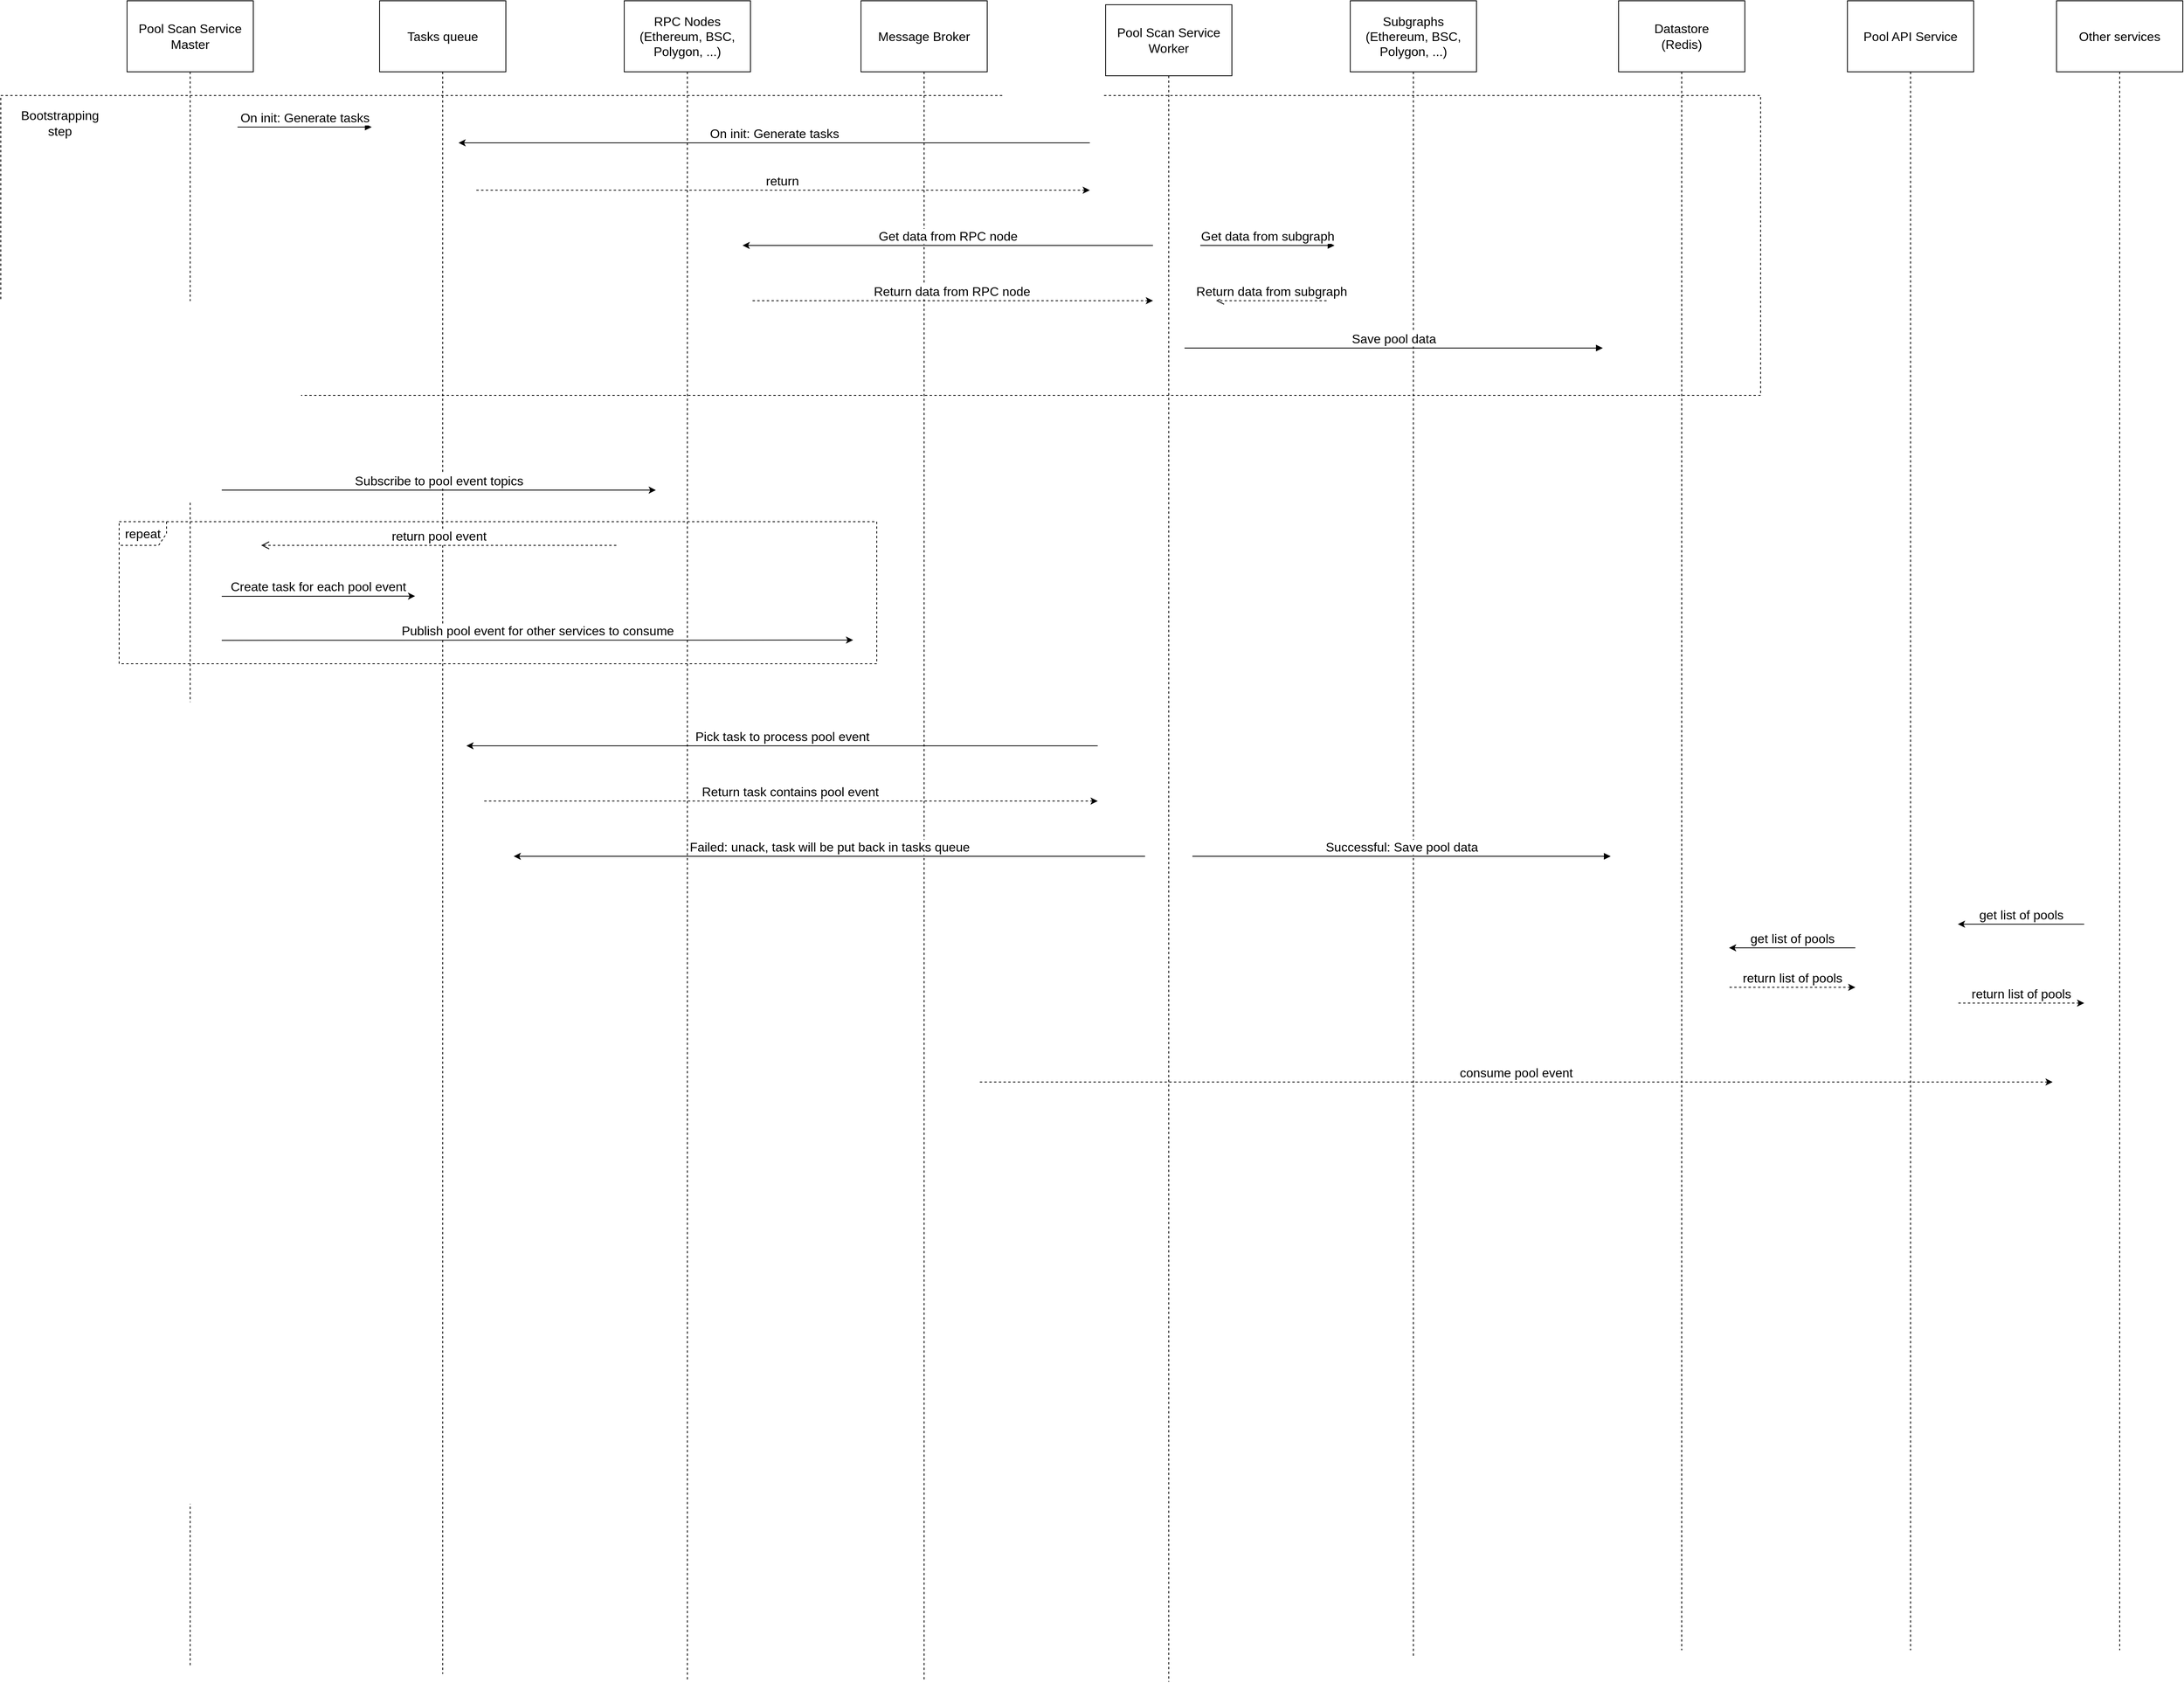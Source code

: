 <mxfile version="18.0.3" type="github">
  <diagram id="vYhIYeuhMKYq1YM2tLH0" name="Page-1">
    <mxGraphModel dx="1652" dy="971" grid="1" gridSize="10" guides="1" tooltips="1" connect="1" arrows="1" fold="1" page="1" pageScale="1" pageWidth="850" pageHeight="1100" math="0" shadow="0">
      <root>
        <mxCell id="0" />
        <mxCell id="1" parent="0" />
        <mxCell id="duJFYo-hXxuzxmT1SDnn-42" value="repeat" style="shape=umlFrame;whiteSpace=wrap;html=1;dashed=1;fontSize=16;fillOpacity=50;" vertex="1" parent="1">
          <mxGeometry x="190" y="730" width="960" height="180" as="geometry" />
        </mxCell>
        <mxCell id="duJFYo-hXxuzxmT1SDnn-35" value="" style="rounded=0;whiteSpace=wrap;html=1;fontSize=16;fillOpacity=50;dashed=1;" vertex="1" parent="1">
          <mxGeometry x="40" y="190" width="2230" height="380" as="geometry" />
        </mxCell>
        <mxCell id="duJFYo-hXxuzxmT1SDnn-3" value="&lt;span style=&quot;font-size: 16px;&quot;&gt;Pool Scan Service Master&lt;/span&gt;" style="shape=umlLifeline;perimeter=lifelinePerimeter;whiteSpace=wrap;html=1;container=1;collapsible=0;recursiveResize=0;outlineConnect=0;size=90;fontSize=16;" vertex="1" parent="1">
          <mxGeometry x="200" y="70" width="160" height="2110" as="geometry" />
        </mxCell>
        <mxCell id="duJFYo-hXxuzxmT1SDnn-14" value="&lt;span style=&quot;font-size: 16px;&quot;&gt;Other services&lt;/span&gt;" style="shape=umlLifeline;perimeter=lifelinePerimeter;whiteSpace=wrap;html=1;container=1;collapsible=0;recursiveResize=0;outlineConnect=0;size=90;fontSize=16;" vertex="1" parent="1">
          <mxGeometry x="2645" y="70" width="160" height="2090" as="geometry" />
        </mxCell>
        <mxCell id="duJFYo-hXxuzxmT1SDnn-50" value="get list of pools" style="html=1;verticalAlign=bottom;endArrow=none;rounded=0;fontSize=16;startArrow=classic;startFill=1;endFill=0;" edge="1" parent="duJFYo-hXxuzxmT1SDnn-14">
          <mxGeometry width="80" relative="1" as="geometry">
            <mxPoint x="-125" y="1170" as="sourcePoint" />
            <mxPoint x="35" y="1170" as="targetPoint" />
          </mxGeometry>
        </mxCell>
        <mxCell id="duJFYo-hXxuzxmT1SDnn-15" value="&lt;span style=&quot;font-size: 16px;&quot;&gt;Pool API Service&lt;/span&gt;" style="shape=umlLifeline;perimeter=lifelinePerimeter;whiteSpace=wrap;html=1;container=1;collapsible=0;recursiveResize=0;outlineConnect=0;size=90;fontSize=16;" vertex="1" parent="1">
          <mxGeometry x="2380" y="70" width="160" height="2090" as="geometry" />
        </mxCell>
        <mxCell id="duJFYo-hXxuzxmT1SDnn-52" value="return list of pools" style="html=1;verticalAlign=bottom;endArrow=none;dashed=1;endSize=8;rounded=0;fontSize=16;startArrow=classic;startFill=1;endFill=0;" edge="1" parent="duJFYo-hXxuzxmT1SDnn-15">
          <mxGeometry relative="1" as="geometry">
            <mxPoint x="10" y="1250" as="sourcePoint" />
            <mxPoint x="-150" y="1250" as="targetPoint" />
          </mxGeometry>
        </mxCell>
        <mxCell id="duJFYo-hXxuzxmT1SDnn-16" value="&lt;span style=&quot;font-size: 16px;&quot;&gt;Datastore&lt;/span&gt;&lt;br style=&quot;font-size: 16px;&quot;&gt;&lt;span style=&quot;font-size: 16px;&quot;&gt;(Redis)&lt;/span&gt;" style="shape=umlLifeline;perimeter=lifelinePerimeter;whiteSpace=wrap;html=1;container=1;collapsible=0;recursiveResize=0;outlineConnect=0;size=90;fontSize=16;" vertex="1" parent="1">
          <mxGeometry x="2090" y="70" width="160" height="2090" as="geometry" />
        </mxCell>
        <mxCell id="duJFYo-hXxuzxmT1SDnn-17" value="&lt;span style=&quot;font-size: 16px;&quot;&gt;Subgraphs&lt;/span&gt;&lt;br style=&quot;font-size: 16px;&quot;&gt;&lt;span style=&quot;font-size: 16px;&quot;&gt;(Ethereum, BSC, Polygon, ...)&lt;/span&gt;" style="shape=umlLifeline;perimeter=lifelinePerimeter;whiteSpace=wrap;html=1;container=1;collapsible=0;recursiveResize=0;outlineConnect=0;size=90;fontSize=16;" vertex="1" parent="1">
          <mxGeometry x="1750" y="70" width="160" height="2100" as="geometry" />
        </mxCell>
        <mxCell id="duJFYo-hXxuzxmT1SDnn-39" value="Successful: Save pool data" style="html=1;verticalAlign=bottom;endArrow=block;rounded=0;fontSize=16;" edge="1" parent="duJFYo-hXxuzxmT1SDnn-17">
          <mxGeometry width="80" relative="1" as="geometry">
            <mxPoint x="-200" y="1084" as="sourcePoint" />
            <mxPoint x="330" y="1084" as="targetPoint" />
          </mxGeometry>
        </mxCell>
        <mxCell id="duJFYo-hXxuzxmT1SDnn-18" value="&lt;span style=&quot;font-size: 16px;&quot;&gt;RPC Nodes&lt;/span&gt;&lt;br style=&quot;font-size: 16px; padding: 0px; margin: 0px;&quot;&gt;&lt;span style=&quot;font-size: 16px;&quot;&gt;(Ethereum, BSC, Polygon, ...)&lt;/span&gt;" style="shape=umlLifeline;perimeter=lifelinePerimeter;whiteSpace=wrap;html=1;container=1;collapsible=0;recursiveResize=0;outlineConnect=0;size=90;fontSize=16;" vertex="1" parent="1">
          <mxGeometry x="830" y="70" width="160" height="2130" as="geometry" />
        </mxCell>
        <mxCell id="duJFYo-hXxuzxmT1SDnn-19" value="&lt;span style=&quot;font-size: 16px;&quot;&gt;Message Broker&lt;/span&gt;" style="shape=umlLifeline;perimeter=lifelinePerimeter;whiteSpace=wrap;html=1;container=1;collapsible=0;recursiveResize=0;outlineConnect=0;size=90;fontSize=16;" vertex="1" parent="1">
          <mxGeometry x="1130" y="70" width="160" height="2130" as="geometry" />
        </mxCell>
        <mxCell id="duJFYo-hXxuzxmT1SDnn-25" value="Get data from RPC node" style="html=1;verticalAlign=bottom;endArrow=none;rounded=0;fontSize=16;startArrow=classic;startFill=1;endFill=0;" edge="1" parent="duJFYo-hXxuzxmT1SDnn-19">
          <mxGeometry width="80" relative="1" as="geometry">
            <mxPoint x="-150" y="310" as="sourcePoint" />
            <mxPoint x="370" y="310" as="targetPoint" />
          </mxGeometry>
        </mxCell>
        <mxCell id="duJFYo-hXxuzxmT1SDnn-34" value="Return task contains pool event" style="html=1;verticalAlign=bottom;endArrow=none;dashed=1;endSize=8;rounded=0;fontSize=16;startArrow=classic;startFill=1;endFill=0;" edge="1" parent="duJFYo-hXxuzxmT1SDnn-19">
          <mxGeometry relative="1" as="geometry">
            <mxPoint x="300" y="1014" as="sourcePoint" />
            <mxPoint x="-480" y="1014" as="targetPoint" />
          </mxGeometry>
        </mxCell>
        <mxCell id="duJFYo-hXxuzxmT1SDnn-20" value="&lt;span style=&quot;font-size: 16px;&quot;&gt;Tasks queue&lt;/span&gt;" style="shape=umlLifeline;perimeter=lifelinePerimeter;whiteSpace=wrap;html=1;container=1;collapsible=0;recursiveResize=0;outlineConnect=0;size=90;fontSize=16;" vertex="1" parent="1">
          <mxGeometry x="520" y="70" width="160" height="2120" as="geometry" />
        </mxCell>
        <mxCell id="duJFYo-hXxuzxmT1SDnn-24" value="return" style="html=1;verticalAlign=bottom;endArrow=none;dashed=1;endSize=8;rounded=0;fontSize=16;startArrow=classic;startFill=1;endFill=0;" edge="1" parent="duJFYo-hXxuzxmT1SDnn-20">
          <mxGeometry relative="1" as="geometry">
            <mxPoint x="900" y="240" as="sourcePoint" />
            <mxPoint x="120" y="240" as="targetPoint" />
          </mxGeometry>
        </mxCell>
        <mxCell id="duJFYo-hXxuzxmT1SDnn-30" value="Subscribe to pool event topics" style="html=1;verticalAlign=bottom;endArrow=classic;rounded=0;fontSize=16;startArrow=none;startFill=0;endFill=1;" edge="1" parent="duJFYo-hXxuzxmT1SDnn-20">
          <mxGeometry width="80" relative="1" as="geometry">
            <mxPoint x="-200" y="620" as="sourcePoint" />
            <mxPoint x="350" y="620" as="targetPoint" />
          </mxGeometry>
        </mxCell>
        <mxCell id="duJFYo-hXxuzxmT1SDnn-21" value="&lt;span style=&quot;font-size: 16px;&quot;&gt;Pool Scan Service Worker&lt;/span&gt;" style="shape=umlLifeline;perimeter=lifelinePerimeter;whiteSpace=wrap;html=1;container=1;collapsible=0;recursiveResize=0;outlineConnect=0;size=90;fontSize=16;" vertex="1" parent="1">
          <mxGeometry x="1440" y="75" width="160" height="2125" as="geometry" />
        </mxCell>
        <mxCell id="duJFYo-hXxuzxmT1SDnn-22" value="On init: Generate tasks" style="html=1;verticalAlign=bottom;endArrow=block;rounded=0;fontSize=16;" edge="1" parent="1">
          <mxGeometry width="80" relative="1" as="geometry">
            <mxPoint x="340" y="230" as="sourcePoint" />
            <mxPoint x="510" y="230" as="targetPoint" />
          </mxGeometry>
        </mxCell>
        <mxCell id="duJFYo-hXxuzxmT1SDnn-23" value="On init: Generate tasks" style="html=1;verticalAlign=bottom;endArrow=none;rounded=0;fontSize=16;startArrow=classic;startFill=1;endFill=0;" edge="1" parent="1">
          <mxGeometry width="80" relative="1" as="geometry">
            <mxPoint x="620" y="250" as="sourcePoint" />
            <mxPoint x="1420" y="250" as="targetPoint" />
          </mxGeometry>
        </mxCell>
        <mxCell id="duJFYo-hXxuzxmT1SDnn-26" value="Return data from RPC node" style="html=1;verticalAlign=bottom;endArrow=none;dashed=1;endSize=8;rounded=0;fontSize=16;startArrow=classic;startFill=1;endFill=0;" edge="1" parent="1">
          <mxGeometry relative="1" as="geometry">
            <mxPoint x="1500" y="450" as="sourcePoint" />
            <mxPoint x="990" y="450" as="targetPoint" />
          </mxGeometry>
        </mxCell>
        <mxCell id="duJFYo-hXxuzxmT1SDnn-27" value="Get data from subgraph" style="html=1;verticalAlign=bottom;endArrow=block;rounded=0;fontSize=16;" edge="1" parent="1">
          <mxGeometry width="80" relative="1" as="geometry">
            <mxPoint x="1560" y="380" as="sourcePoint" />
            <mxPoint x="1730" y="380" as="targetPoint" />
          </mxGeometry>
        </mxCell>
        <mxCell id="duJFYo-hXxuzxmT1SDnn-28" value="Return data from subgraph" style="html=1;verticalAlign=bottom;endArrow=open;dashed=1;endSize=8;rounded=0;fontSize=16;" edge="1" parent="1">
          <mxGeometry relative="1" as="geometry">
            <mxPoint x="1720" y="450" as="sourcePoint" />
            <mxPoint x="1580" y="450" as="targetPoint" />
          </mxGeometry>
        </mxCell>
        <mxCell id="duJFYo-hXxuzxmT1SDnn-29" value="Save pool data" style="html=1;verticalAlign=bottom;endArrow=block;rounded=0;fontSize=16;" edge="1" parent="1">
          <mxGeometry width="80" relative="1" as="geometry">
            <mxPoint x="1540" y="510" as="sourcePoint" />
            <mxPoint x="2070" y="510" as="targetPoint" />
          </mxGeometry>
        </mxCell>
        <mxCell id="duJFYo-hXxuzxmT1SDnn-31" value="return pool event" style="html=1;verticalAlign=bottom;endArrow=open;dashed=1;endSize=8;rounded=0;fontSize=16;" edge="1" parent="1">
          <mxGeometry relative="1" as="geometry">
            <mxPoint x="820" y="760" as="sourcePoint" />
            <mxPoint x="370" y="760" as="targetPoint" />
          </mxGeometry>
        </mxCell>
        <mxCell id="duJFYo-hXxuzxmT1SDnn-32" value="Create task for each pool event" style="html=1;verticalAlign=bottom;endArrow=classic;rounded=0;fontSize=16;startArrow=none;startFill=0;endFill=1;" edge="1" parent="1">
          <mxGeometry width="80" relative="1" as="geometry">
            <mxPoint x="320" y="824.66" as="sourcePoint" />
            <mxPoint x="565" y="824.33" as="targetPoint" />
          </mxGeometry>
        </mxCell>
        <mxCell id="duJFYo-hXxuzxmT1SDnn-33" value="Pick task to process pool event" style="html=1;verticalAlign=bottom;endArrow=none;rounded=0;fontSize=16;startArrow=classic;startFill=1;endFill=0;" edge="1" parent="1">
          <mxGeometry width="80" relative="1" as="geometry">
            <mxPoint x="630" y="1014" as="sourcePoint" />
            <mxPoint x="1430" y="1014" as="targetPoint" />
          </mxGeometry>
        </mxCell>
        <mxCell id="duJFYo-hXxuzxmT1SDnn-36" value="Bootstrapping step" style="text;html=1;strokeColor=none;fillColor=none;align=center;verticalAlign=middle;whiteSpace=wrap;rounded=0;dashed=1;fontSize=16;" vertex="1" parent="1">
          <mxGeometry x="50" y="210" width="130" height="30" as="geometry" />
        </mxCell>
        <mxCell id="duJFYo-hXxuzxmT1SDnn-37" value="Failed: unack, task will be put back in tasks queue" style="html=1;verticalAlign=bottom;endArrow=none;rounded=0;fontSize=16;startArrow=classic;startFill=1;endFill=0;" edge="1" parent="1">
          <mxGeometry width="80" relative="1" as="geometry">
            <mxPoint x="690" y="1154" as="sourcePoint" />
            <mxPoint x="1490" y="1154" as="targetPoint" />
          </mxGeometry>
        </mxCell>
        <mxCell id="duJFYo-hXxuzxmT1SDnn-40" value="Publish pool event for other services to consume" style="html=1;verticalAlign=bottom;endArrow=classic;rounded=0;fontSize=16;startArrow=none;startFill=0;endFill=1;" edge="1" parent="1">
          <mxGeometry width="80" relative="1" as="geometry">
            <mxPoint x="320" y="880.33" as="sourcePoint" />
            <mxPoint x="1120" y="880" as="targetPoint" />
          </mxGeometry>
        </mxCell>
        <mxCell id="duJFYo-hXxuzxmT1SDnn-51" value="get list of pools" style="html=1;verticalAlign=bottom;endArrow=none;rounded=0;fontSize=16;startArrow=classic;startFill=1;endFill=0;" edge="1" parent="1">
          <mxGeometry width="80" relative="1" as="geometry">
            <mxPoint x="2230" y="1270" as="sourcePoint" />
            <mxPoint x="2390" y="1270" as="targetPoint" />
          </mxGeometry>
        </mxCell>
        <mxCell id="duJFYo-hXxuzxmT1SDnn-54" value="return list of pools" style="html=1;verticalAlign=bottom;endArrow=none;dashed=1;endSize=8;rounded=0;fontSize=16;startArrow=classic;startFill=1;endFill=0;" edge="1" parent="1">
          <mxGeometry relative="1" as="geometry">
            <mxPoint x="2680" y="1340" as="sourcePoint" />
            <mxPoint x="2520" y="1340" as="targetPoint" />
          </mxGeometry>
        </mxCell>
        <mxCell id="duJFYo-hXxuzxmT1SDnn-57" value="consume pool event" style="html=1;verticalAlign=bottom;endArrow=none;dashed=1;endSize=8;rounded=0;fontSize=16;startArrow=classic;startFill=1;endFill=0;" edge="1" parent="1">
          <mxGeometry relative="1" as="geometry">
            <mxPoint x="2640" y="1440" as="sourcePoint" />
            <mxPoint x="1280" y="1440" as="targetPoint" />
          </mxGeometry>
        </mxCell>
      </root>
    </mxGraphModel>
  </diagram>
</mxfile>
